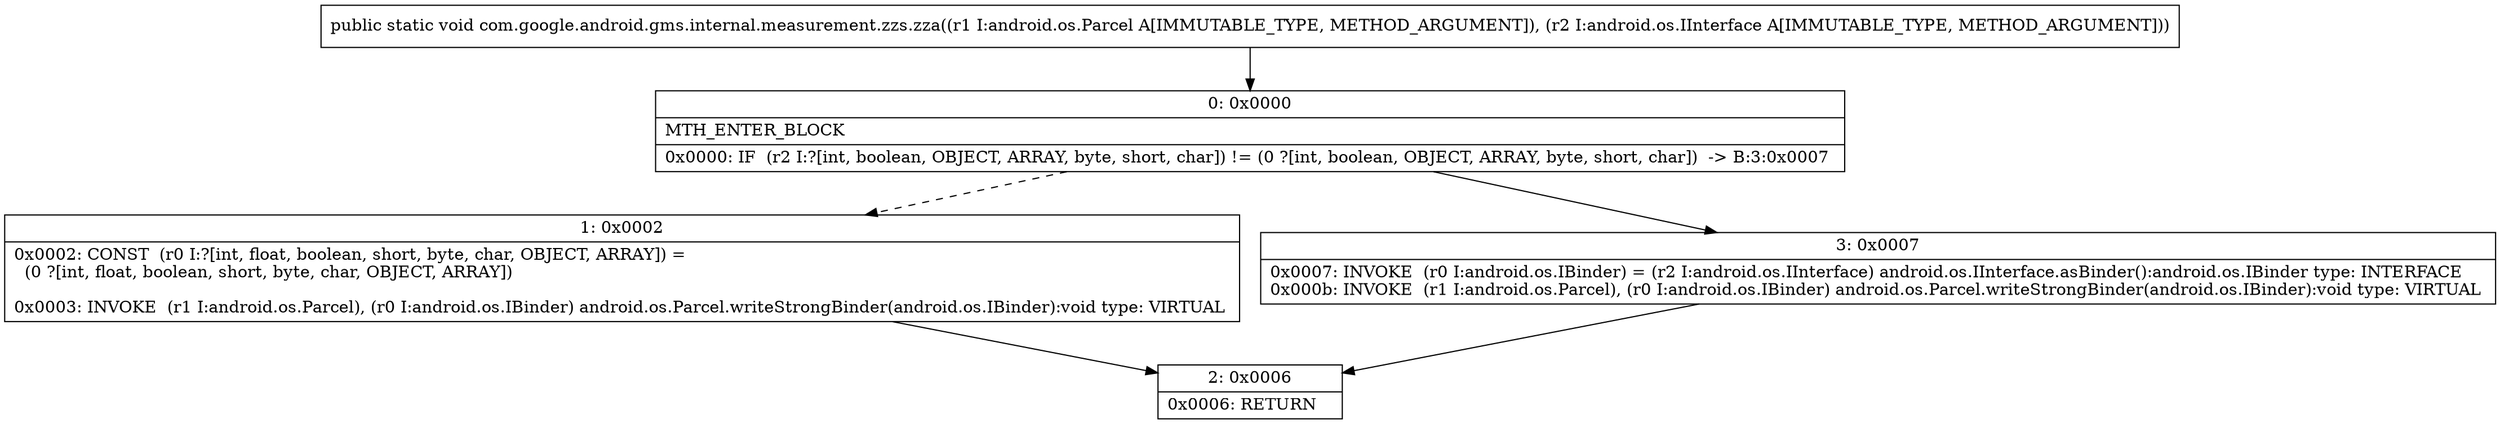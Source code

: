 digraph "CFG forcom.google.android.gms.internal.measurement.zzs.zza(Landroid\/os\/Parcel;Landroid\/os\/IInterface;)V" {
Node_0 [shape=record,label="{0\:\ 0x0000|MTH_ENTER_BLOCK\l|0x0000: IF  (r2 I:?[int, boolean, OBJECT, ARRAY, byte, short, char]) != (0 ?[int, boolean, OBJECT, ARRAY, byte, short, char])  \-\> B:3:0x0007 \l}"];
Node_1 [shape=record,label="{1\:\ 0x0002|0x0002: CONST  (r0 I:?[int, float, boolean, short, byte, char, OBJECT, ARRAY]) = \l  (0 ?[int, float, boolean, short, byte, char, OBJECT, ARRAY])\l \l0x0003: INVOKE  (r1 I:android.os.Parcel), (r0 I:android.os.IBinder) android.os.Parcel.writeStrongBinder(android.os.IBinder):void type: VIRTUAL \l}"];
Node_2 [shape=record,label="{2\:\ 0x0006|0x0006: RETURN   \l}"];
Node_3 [shape=record,label="{3\:\ 0x0007|0x0007: INVOKE  (r0 I:android.os.IBinder) = (r2 I:android.os.IInterface) android.os.IInterface.asBinder():android.os.IBinder type: INTERFACE \l0x000b: INVOKE  (r1 I:android.os.Parcel), (r0 I:android.os.IBinder) android.os.Parcel.writeStrongBinder(android.os.IBinder):void type: VIRTUAL \l}"];
MethodNode[shape=record,label="{public static void com.google.android.gms.internal.measurement.zzs.zza((r1 I:android.os.Parcel A[IMMUTABLE_TYPE, METHOD_ARGUMENT]), (r2 I:android.os.IInterface A[IMMUTABLE_TYPE, METHOD_ARGUMENT])) }"];
MethodNode -> Node_0;
Node_0 -> Node_1[style=dashed];
Node_0 -> Node_3;
Node_1 -> Node_2;
Node_3 -> Node_2;
}

